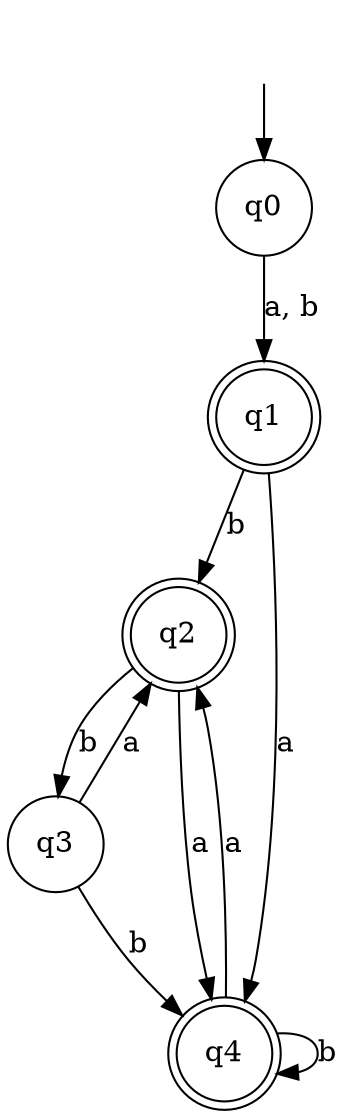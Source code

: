 digraph Automaton {

q1 [shape = doublecircle];

q2 [shape = doublecircle];

q3 [shape = circle];

q4 [shape = doublecircle];

_nil [style = invis];

q0 [shape = circle];

q3 -> q4 [label = "b"];

_nil -> q0;

q3 -> q2 [label = "a"];

q1 -> q2 [label = "b"];

q4 -> q2 [label = "a"];

q1 -> q4 [label = "a"];

q2 -> q3 [label = "b"];

q2 -> q4 [label = "a"];

q0 -> q1 [label = "a, b"];

q4 -> q4 [label = "b"];

}
